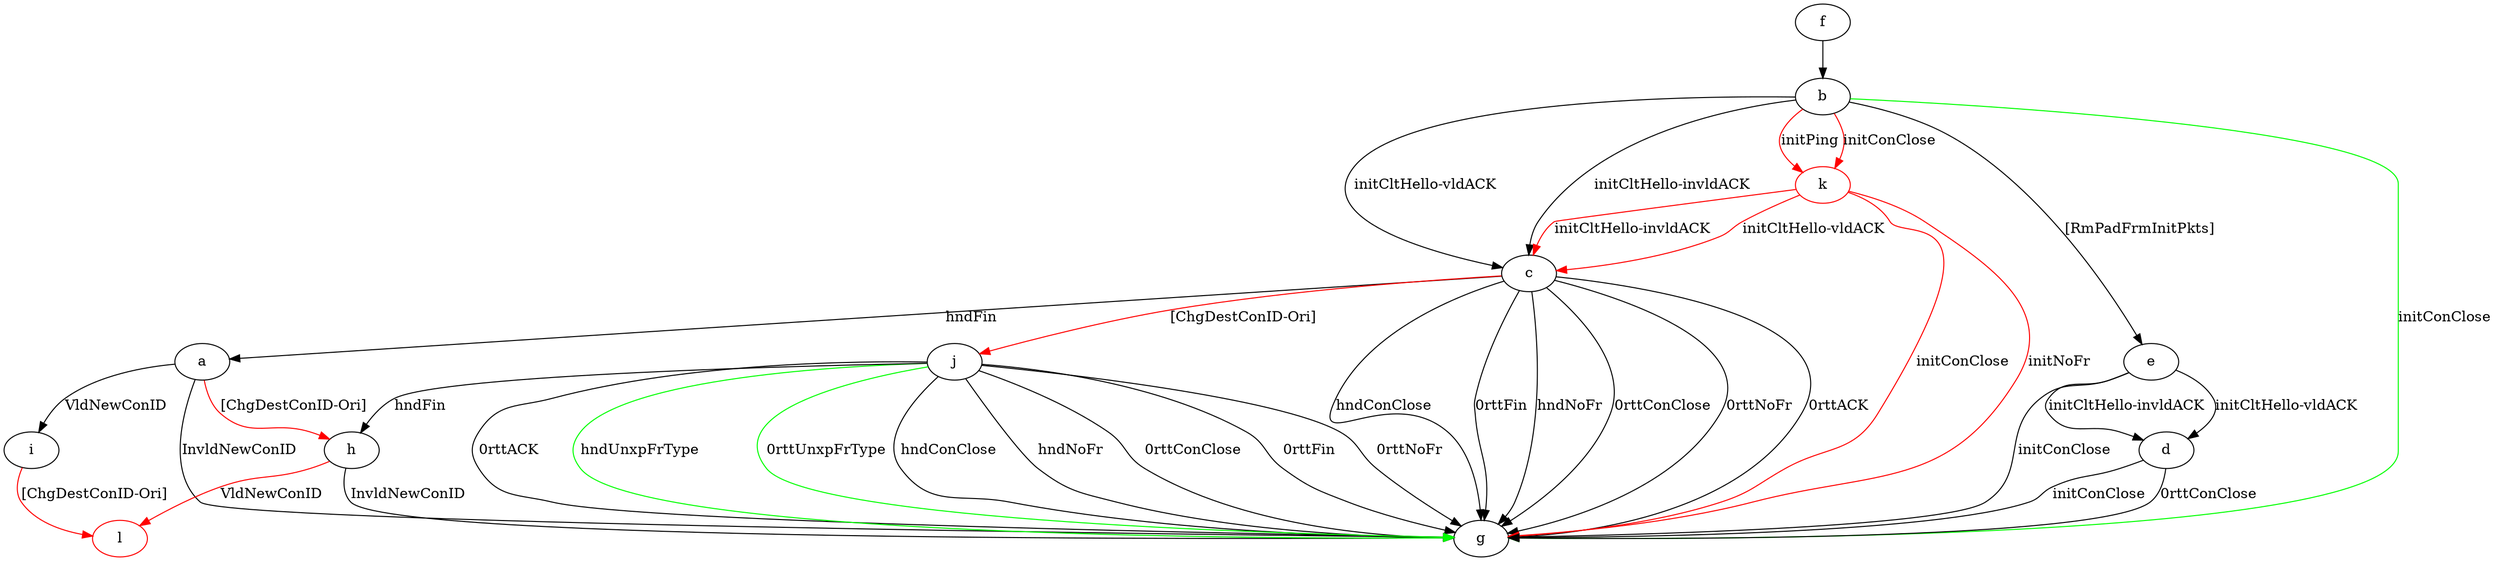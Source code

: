 digraph "" {
	a -> g	[key=0,
		label="InvldNewConID "];
	a -> h	[key=0,
		color=red,
		label="[ChgDestConID-Ori] "];
	a -> i	[key=0,
		label="VldNewConID "];
	b -> c	[key=0,
		label="initCltHello-vldACK "];
	b -> c	[key=1,
		label="initCltHello-invldACK "];
	b -> e	[key=0,
		label="[RmPadFrmInitPkts] "];
	b -> g	[key=0,
		color=green,
		label="initConClose "];
	k	[color=red];
	b -> k	[key=0,
		color=red,
		label="initPing "];
	b -> k	[key=1,
		color=red,
		label="initConClose "];
	c -> a	[key=0,
		label="hndFin "];
	c -> g	[key=0,
		label="hndConClose "];
	c -> g	[key=1,
		label="hndNoFr "];
	c -> g	[key=2,
		label="0rttConClose "];
	c -> g	[key=3,
		label="0rttFin "];
	c -> g	[key=4,
		label="0rttNoFr "];
	c -> g	[key=5,
		label="0rttACK "];
	c -> j	[key=0,
		color=red,
		label="[ChgDestConID-Ori] "];
	d -> g	[key=0,
		label="initConClose "];
	d -> g	[key=1,
		label="0rttConClose "];
	e -> d	[key=0,
		label="initCltHello-vldACK "];
	e -> d	[key=1,
		label="initCltHello-invldACK "];
	e -> g	[key=0,
		label="initConClose "];
	f -> b	[key=0];
	h -> g	[key=0,
		label="InvldNewConID "];
	l	[color=red];
	h -> l	[key=0,
		color=red,
		label="VldNewConID "];
	i -> l	[key=0,
		color=red,
		label="[ChgDestConID-Ori] "];
	j -> g	[key=0,
		label="hndConClose "];
	j -> g	[key=1,
		label="hndNoFr "];
	j -> g	[key=2,
		label="0rttConClose "];
	j -> g	[key=3,
		label="0rttFin "];
	j -> g	[key=4,
		label="0rttNoFr "];
	j -> g	[key=5,
		label="0rttACK "];
	j -> g	[key=6,
		color=green,
		label="hndUnxpFrType "];
	j -> g	[key=7,
		color=green,
		label="0rttUnxpFrType "];
	j -> h	[key=0,
		label="hndFin "];
	k -> c	[key=0,
		color=red,
		label="initCltHello-vldACK "];
	k -> c	[key=1,
		color=red,
		label="initCltHello-invldACK "];
	k -> g	[key=0,
		color=red,
		label="initConClose "];
	k -> g	[key=1,
		color=red,
		label="initNoFr "];
}

